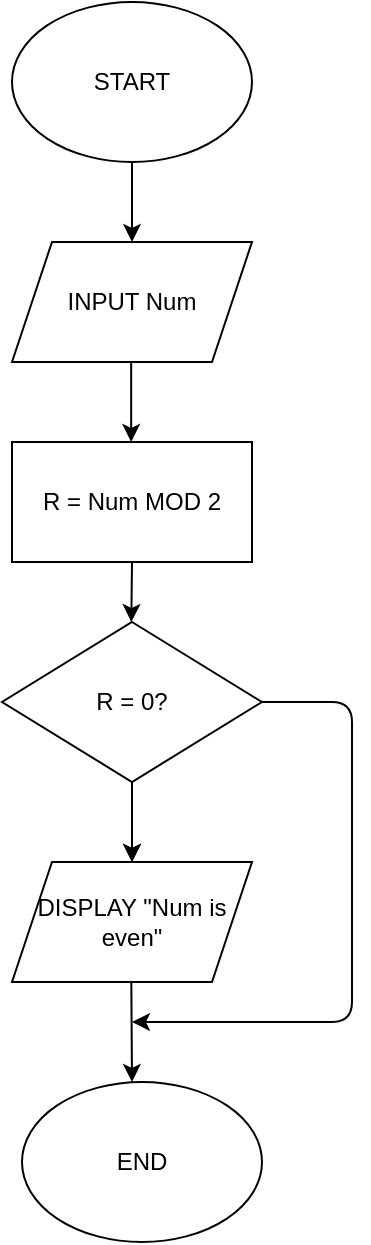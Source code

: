 <mxfile version="15.0.6" type="device"><diagram id="1mQKnFG-kZl5-z5Hr0Uc" name="Page-1"><mxGraphModel dx="347" dy="180" grid="1" gridSize="10" guides="1" tooltips="1" connect="1" arrows="1" fold="1" page="1" pageScale="1" pageWidth="850" pageHeight="1100" math="0" shadow="0"><root><mxCell id="0"/><mxCell id="1" parent="0"/><mxCell id="mRhtICFi899aFEwu_P8e-5" value="START" style="ellipse;whiteSpace=wrap;html=1;" vertex="1" parent="1"><mxGeometry x="270" y="10" width="120" height="80" as="geometry"/></mxCell><mxCell id="mRhtICFi899aFEwu_P8e-6" value="INPUT Num" style="shape=parallelogram;perimeter=parallelogramPerimeter;whiteSpace=wrap;html=1;fixedSize=1;" vertex="1" parent="1"><mxGeometry x="270" y="130" width="120" height="60" as="geometry"/></mxCell><mxCell id="mRhtICFi899aFEwu_P8e-7" value="R = Num MOD 2" style="rounded=0;whiteSpace=wrap;html=1;" vertex="1" parent="1"><mxGeometry x="270" y="230" width="120" height="60" as="geometry"/></mxCell><mxCell id="mRhtICFi899aFEwu_P8e-16" value="" style="edgeStyle=orthogonalEdgeStyle;rounded=0;orthogonalLoop=1;jettySize=auto;html=1;" edge="1" parent="1" source="mRhtICFi899aFEwu_P8e-8" target="mRhtICFi899aFEwu_P8e-9"><mxGeometry relative="1" as="geometry"/></mxCell><mxCell id="mRhtICFi899aFEwu_P8e-8" value="R = 0?" style="rhombus;whiteSpace=wrap;html=1;" vertex="1" parent="1"><mxGeometry x="265" y="320" width="130" height="80" as="geometry"/></mxCell><mxCell id="mRhtICFi899aFEwu_P8e-9" value="DISPLAY &quot;Num is even&quot;" style="shape=parallelogram;perimeter=parallelogramPerimeter;whiteSpace=wrap;html=1;fixedSize=1;" vertex="1" parent="1"><mxGeometry x="270" y="440" width="120" height="60" as="geometry"/></mxCell><mxCell id="mRhtICFi899aFEwu_P8e-10" value="END" style="ellipse;whiteSpace=wrap;html=1;" vertex="1" parent="1"><mxGeometry x="275" y="550" width="120" height="80" as="geometry"/></mxCell><mxCell id="mRhtICFi899aFEwu_P8e-11" value="" style="endArrow=classic;html=1;exitX=0.5;exitY=1;exitDx=0;exitDy=0;entryX=0.5;entryY=0;entryDx=0;entryDy=0;" edge="1" parent="1" source="mRhtICFi899aFEwu_P8e-5" target="mRhtICFi899aFEwu_P8e-6"><mxGeometry width="50" height="50" relative="1" as="geometry"><mxPoint x="220" y="300" as="sourcePoint"/><mxPoint x="270" y="250" as="targetPoint"/></mxGeometry></mxCell><mxCell id="mRhtICFi899aFEwu_P8e-12" value="" style="endArrow=classic;html=1;exitX=0.5;exitY=1;exitDx=0;exitDy=0;entryX=0.5;entryY=0;entryDx=0;entryDy=0;" edge="1" parent="1"><mxGeometry width="50" height="50" relative="1" as="geometry"><mxPoint x="329.58" y="190" as="sourcePoint"/><mxPoint x="329.58" y="230" as="targetPoint"/></mxGeometry></mxCell><mxCell id="mRhtICFi899aFEwu_P8e-13" value="" style="endArrow=classic;html=1;entryX=0.5;entryY=0;entryDx=0;entryDy=0;" edge="1" parent="1"><mxGeometry width="50" height="50" relative="1" as="geometry"><mxPoint x="330" y="290" as="sourcePoint"/><mxPoint x="329.66" y="320" as="targetPoint"/></mxGeometry></mxCell><mxCell id="mRhtICFi899aFEwu_P8e-14" value="" style="endArrow=classic;html=1;entryX=0.5;entryY=0;entryDx=0;entryDy=0;" edge="1" parent="1" target="mRhtICFi899aFEwu_P8e-9"><mxGeometry width="50" height="50" relative="1" as="geometry"><mxPoint x="330" y="400" as="sourcePoint"/><mxPoint x="329.66" y="430" as="targetPoint"/></mxGeometry></mxCell><mxCell id="mRhtICFi899aFEwu_P8e-15" value="" style="endArrow=classic;html=1;" edge="1" parent="1"><mxGeometry width="50" height="50" relative="1" as="geometry"><mxPoint x="329.66" y="500" as="sourcePoint"/><mxPoint x="330" y="550" as="targetPoint"/></mxGeometry></mxCell><mxCell id="mRhtICFi899aFEwu_P8e-17" value="" style="endArrow=classic;html=1;" edge="1" parent="1"><mxGeometry width="50" height="50" relative="1" as="geometry"><mxPoint x="395" y="360" as="sourcePoint"/><mxPoint x="330" y="520" as="targetPoint"/><Array as="points"><mxPoint x="440" y="360"/><mxPoint x="440" y="520"/></Array></mxGeometry></mxCell></root></mxGraphModel></diagram></mxfile>